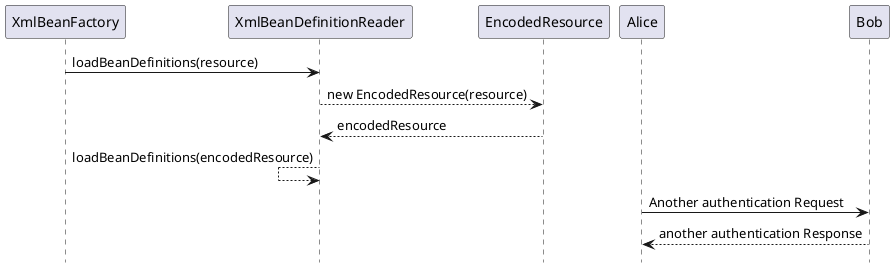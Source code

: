 @startuml
hide footbox

XmlBeanFactory -> XmlBeanDefinitionReader: loadBeanDefinitions(resource)
XmlBeanDefinitionReader --> EncodedResource: new EncodedResource(resource)
XmlBeanDefinitionReader <-- EncodedResource: encodedResource
XmlBeanDefinitionReader <-- XmlBeanDefinitionReader: loadBeanDefinitions(encodedResource)


Alice -> Bob: Another authentication Request
Alice <-- Bob: another authentication Response
@enduml
